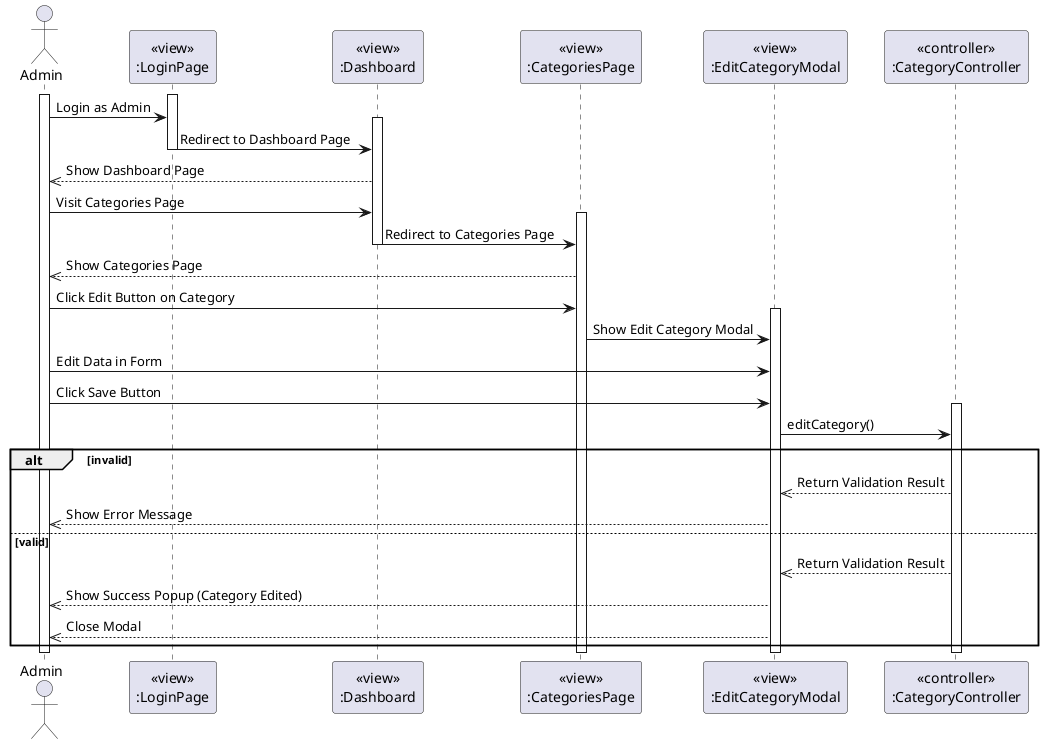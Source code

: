@startuml EditCategory
actor Admin
participant LoginPageView [
  <<view>>
  :LoginPage
]

participant DashboardView [
  <<view>>
  :Dashboard
]

participant CategoriesView [
  <<view>>
  :CategoriesPage
]

participant EditCategoryModalView [
  <<view>>
  :EditCategoryModal
]

participant CategoryController [
  <<controller>>
  :CategoryController
]

activate Admin
activate LoginPageView
Admin -> LoginPageView: Login as Admin
activate DashboardView
LoginPageView -> DashboardView: Redirect to Dashboard Page
deactivate LoginPageView

DashboardView -->> Admin: Show Dashboard Page

Admin -> DashboardView: Visit Categories Page
activate CategoriesView
DashboardView -> CategoriesView: Redirect to Categories Page
deactivate DashboardView

CategoriesView -->> Admin: Show Categories Page

Admin -> CategoriesView: Click Edit Button on Category

activate EditCategoryModalView
CategoriesView -> EditCategoryModalView: Show Edit Category Modal

Admin -> EditCategoryModalView: Edit Data in Form
Admin -> EditCategoryModalView: Click Save Button

activate CategoryController
EditCategoryModalView -> CategoryController: editCategory()
alt invalid
    CategoryController -->> EditCategoryModalView: Return Validation Result
    EditCategoryModalView -->> Admin: Show Error Message
else valid
    CategoryController -->> EditCategoryModalView: Return Validation Result
    EditCategoryModalView -->> Admin: Show Success Popup (Category Edited)
    EditCategoryModalView -->> Admin: Close Modal
end

deactivate CategoryController

deactivate Admin
deactivate CategoriesView
deactivate EditCategoryModalView
@enduml
